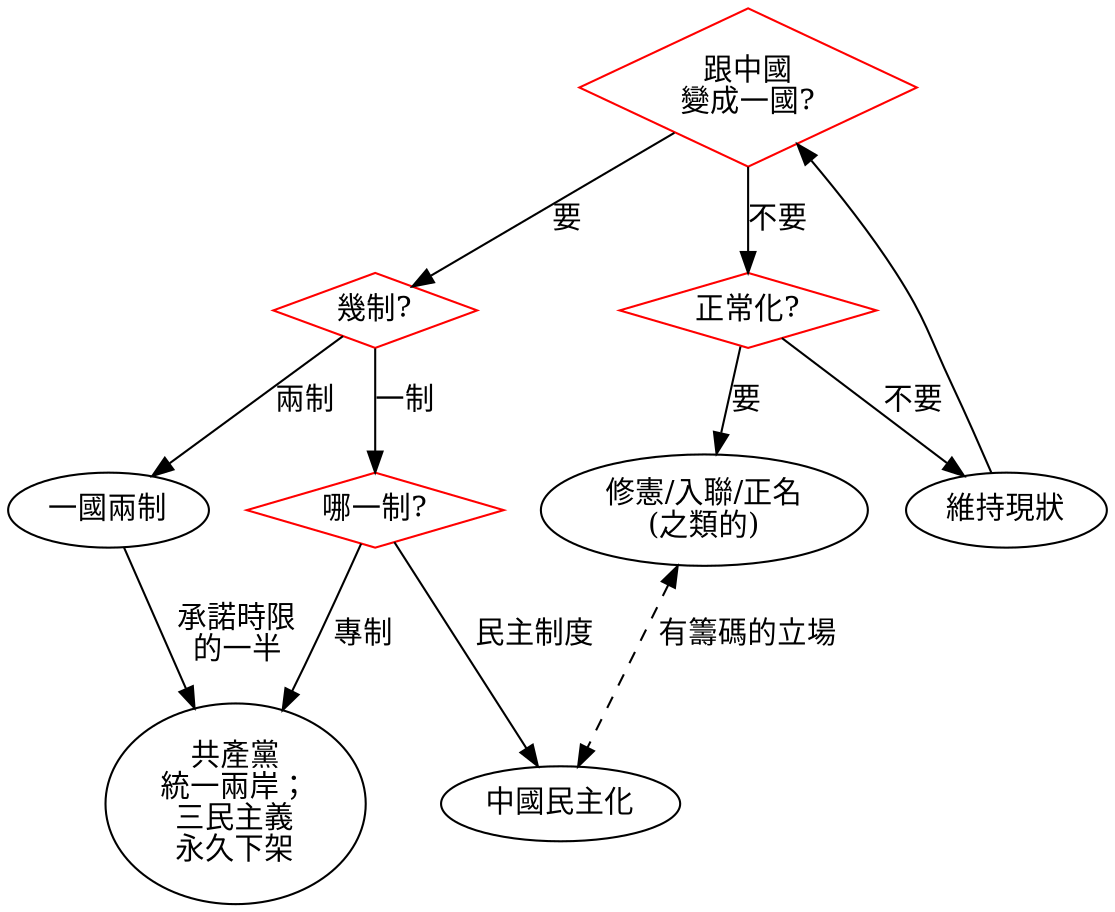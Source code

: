 // dot -Tsvg boot.dot > boot.svg
digraph "臺灣前途決策樹" {

    rankdir = TB;
    overlap = scale;

    uniteQ [ shape=diamond; color="red"; label="跟中國\n變成一國?" ];
    sameQ [ shape=diamond; color="red"; label="幾制?" ];
    regQ [ shape=diamond; color="red"; label="正常化?" ];
    democraticQ [ shape=diamond; color="red"; label="哪一制?" ];
    octs [ label="一國兩制" ];
    ccp [ label="共產黨\n統一兩岸；\n三民主義\n永久下架" ];
    demo [ label="中國民主化" ];
    quo [ label="維持現狀" ];
    taiwan [ label="修憲/入聯/正名\n(之類的)" ];

    uniteQ -> regQ [ label="不要" ];
    uniteQ -> sameQ [ label="要" ];
    sameQ -> democraticQ [ label="一制" ];
    sameQ -> octs [ label="兩制" ];
    democraticQ -> ccp [ label="專制" ];
    democraticQ -> demo [ label="民主制度" ];
    octs -> ccp [ label="承諾時限\n的一半" ];
    regQ -> quo [ label="不要" ];
    regQ -> taiwan [ label="要" ];
    taiwan -> demo [ label="有籌碼的立場"; dir=both; style=dashed ];
    quo -> uniteQ;
}


